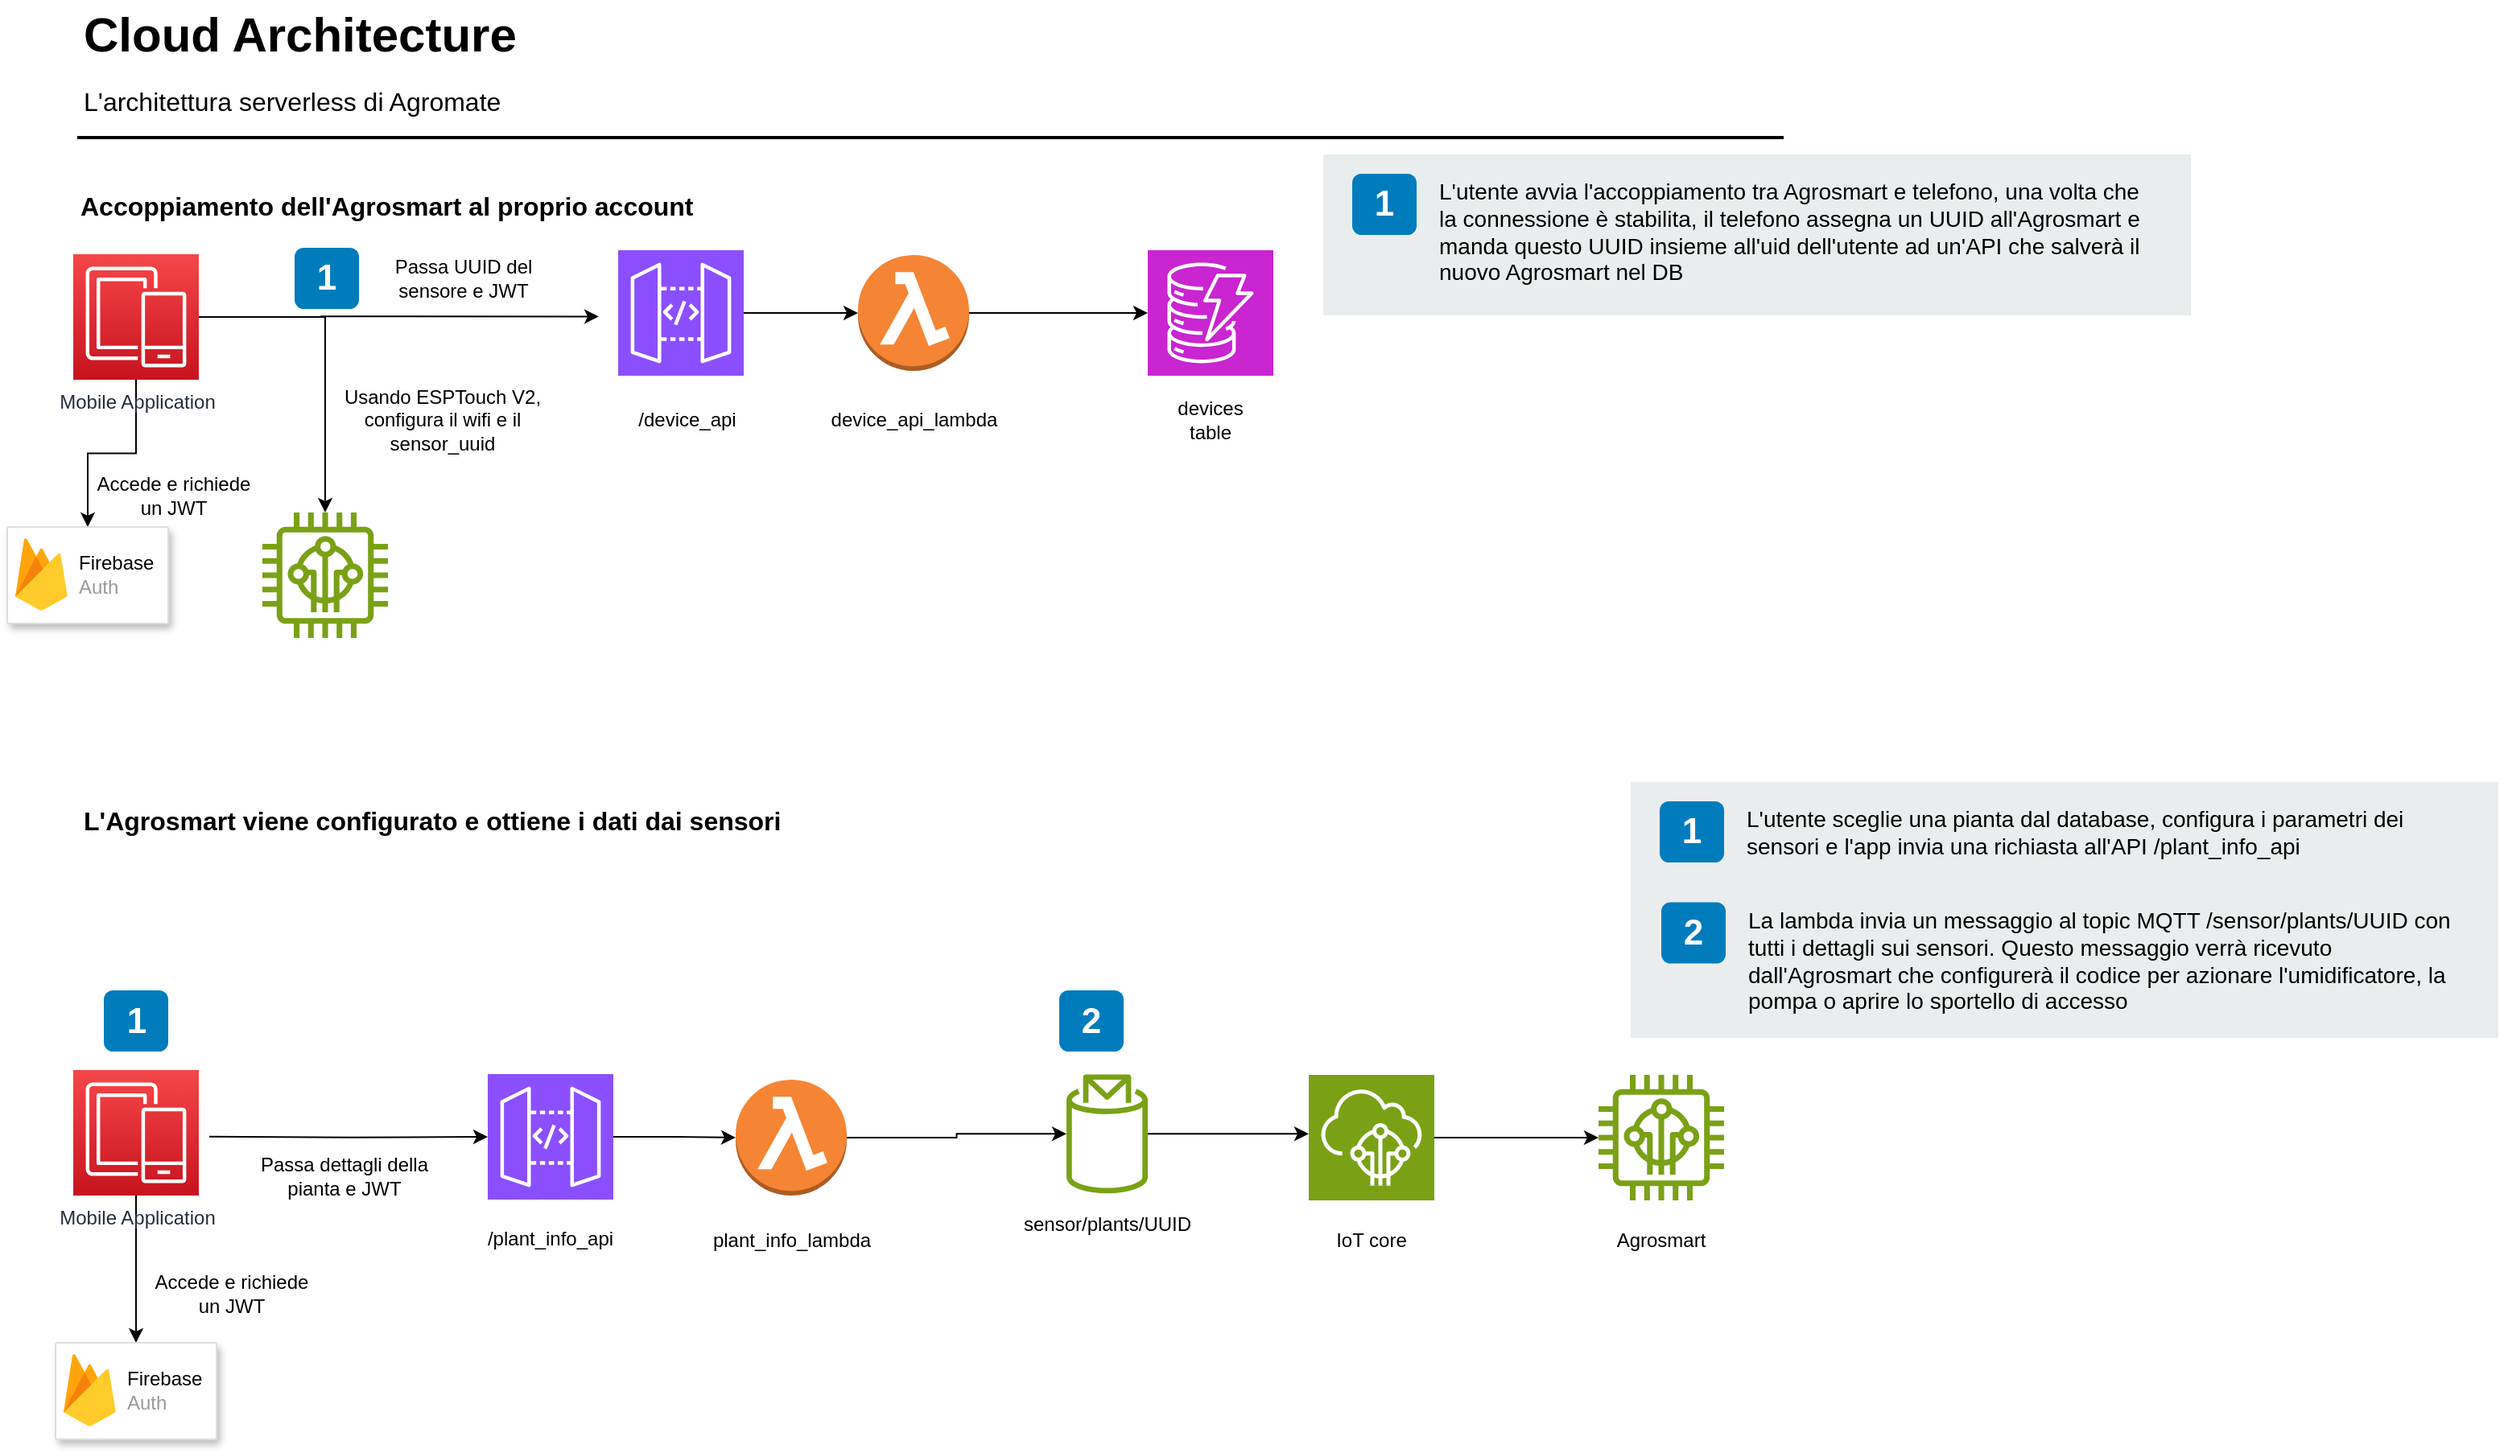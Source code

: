 <mxfile version="21.7.5" type="github">
  <diagram id="Ht1M8jgEwFfnCIfOTk4-" name="Page-1">
    <mxGraphModel dx="1150" dy="648" grid="1" gridSize="10" guides="1" tooltips="1" connect="1" arrows="1" fold="1" page="1" pageScale="1" pageWidth="1169" pageHeight="827" math="0" shadow="0">
      <root>
        <mxCell id="0" />
        <mxCell id="1" parent="0" />
        <mxCell id="-QjtrjUzRDEMRZ5MF8oH-9" value="1" style="rounded=1;whiteSpace=wrap;html=1;fillColor=#007CBD;strokeColor=none;fontColor=#FFFFFF;fontStyle=1;fontSize=22;" parent="1" vertex="1">
          <mxGeometry x="71.5" y="679.5" width="40" height="38" as="geometry" />
        </mxCell>
        <mxCell id="1DUO-ZfJQV2c34KI3G3T-34" value="" style="edgeStyle=orthogonalEdgeStyle;rounded=0;orthogonalLoop=1;jettySize=auto;html=1;" edge="1" parent="1" source="-QjtrjUzRDEMRZ5MF8oH-26" target="1DUO-ZfJQV2c34KI3G3T-30">
          <mxGeometry relative="1" as="geometry" />
        </mxCell>
        <mxCell id="-QjtrjUzRDEMRZ5MF8oH-26" value="Mobile Application" style="outlineConnect=0;fontColor=#232F3E;gradientColor=#F54749;gradientDirection=north;fillColor=#C7131F;strokeColor=#ffffff;dashed=0;verticalLabelPosition=bottom;verticalAlign=top;align=center;html=1;fontSize=12;fontStyle=0;aspect=fixed;shape=mxgraph.aws4.resourceIcon;resIcon=mxgraph.aws4.mobile;" parent="1" vertex="1">
          <mxGeometry x="52.5" y="729" width="78" height="78" as="geometry" />
        </mxCell>
        <mxCell id="-QjtrjUzRDEMRZ5MF8oH-27" value="2" style="rounded=1;whiteSpace=wrap;html=1;fillColor=#007CBD;strokeColor=none;fontColor=#FFFFFF;fontStyle=1;fontSize=22;" parent="1" vertex="1">
          <mxGeometry x="665" y="679.5" width="40" height="38" as="geometry" />
        </mxCell>
        <mxCell id="-QjtrjUzRDEMRZ5MF8oH-47" value="Cloud Architecture" style="text;html=1;resizable=0;points=[];autosize=1;align=left;verticalAlign=top;spacingTop=-4;fontSize=30;fontStyle=1" parent="1" vertex="1">
          <mxGeometry x="56.5" y="64.5" width="290" height="40" as="geometry" />
        </mxCell>
        <mxCell id="-QjtrjUzRDEMRZ5MF8oH-48" value="L&#39;architettura serverless di Agromate" style="text;html=1;resizable=0;points=[];autosize=1;align=left;verticalAlign=top;spacingTop=-4;fontSize=16;" parent="1" vertex="1">
          <mxGeometry x="56.5" y="114.5" width="280" height="30" as="geometry" />
        </mxCell>
        <mxCell id="-QjtrjUzRDEMRZ5MF8oH-49" value="&lt;div&gt;L&#39;Agrosmart viene configurato e ottiene i dati dai sensori&lt;/div&gt;" style="text;html=1;resizable=0;points=[];autosize=1;align=left;verticalAlign=top;spacingTop=-4;fontSize=16;fontStyle=1" parent="1" vertex="1">
          <mxGeometry x="56.5" y="561.5" width="450" height="30" as="geometry" />
        </mxCell>
        <mxCell id="SCVMTBWpLvtzJIhz15lM-1" value="" style="line;strokeWidth=2;html=1;fontSize=14;" parent="1" vertex="1">
          <mxGeometry x="55" y="144.5" width="1060" height="10" as="geometry" />
        </mxCell>
        <mxCell id="7OVz4w7n9kzEPWy-4BBC-3" value="" style="rounded=0;whiteSpace=wrap;html=1;fillColor=#EAEDED;fontSize=22;fontColor=#FFFFFF;strokeColor=none;labelBackgroundColor=none;" parent="1" vertex="1">
          <mxGeometry x="1020" y="550" width="539" height="159" as="geometry" />
        </mxCell>
        <mxCell id="7OVz4w7n9kzEPWy-4BBC-4" value="1" style="rounded=1;whiteSpace=wrap;html=1;fillColor=#007CBD;strokeColor=none;fontColor=#FFFFFF;fontStyle=1;fontSize=22;labelBackgroundColor=none;" parent="1" vertex="1">
          <mxGeometry x="1038" y="562" width="40" height="38" as="geometry" />
        </mxCell>
        <mxCell id="7OVz4w7n9kzEPWy-4BBC-5" value="2" style="rounded=1;whiteSpace=wrap;html=1;fillColor=#007CBD;strokeColor=none;fontColor=#FFFFFF;fontStyle=1;fontSize=22;labelBackgroundColor=none;" parent="1" vertex="1">
          <mxGeometry x="1039" y="624.75" width="40" height="38" as="geometry" />
        </mxCell>
        <mxCell id="7OVz4w7n9kzEPWy-4BBC-13" value="L&#39;utente sceglie una pianta dal database, configura i parametri dei sensori e l&#39;app invia una richiasta all&#39;API /plant_info_api" style="text;html=1;align=left;verticalAlign=top;spacingTop=-4;fontSize=14;labelBackgroundColor=none;whiteSpace=wrap;" parent="1" vertex="1">
          <mxGeometry x="1089.5" y="561.5" width="449" height="47.5" as="geometry" />
        </mxCell>
        <mxCell id="7OVz4w7n9kzEPWy-4BBC-14" value="La lambda invia un messaggio al topic MQTT /sensor/plants/UUID con tutti i dettagli sui sensori. Questo messaggio verrà ricevuto dall&#39;Agrosmart che configurerà il codice per azionare l&#39;umidificatore, la pompa o aprire lo sportello di accesso" style="text;html=1;align=left;verticalAlign=top;spacingTop=-4;fontSize=14;labelBackgroundColor=none;whiteSpace=wrap;" parent="1" vertex="1">
          <mxGeometry x="1091" y="625.25" width="450" height="73.75" as="geometry" />
        </mxCell>
        <mxCell id="1DUO-ZfJQV2c34KI3G3T-9" value="" style="edgeStyle=orthogonalEdgeStyle;rounded=0;orthogonalLoop=1;jettySize=auto;html=1;" edge="1" parent="1" target="1DUO-ZfJQV2c34KI3G3T-8">
          <mxGeometry relative="1" as="geometry">
            <mxPoint x="137" y="770.412" as="sourcePoint" />
          </mxGeometry>
        </mxCell>
        <mxCell id="1DUO-ZfJQV2c34KI3G3T-11" value="" style="edgeStyle=orthogonalEdgeStyle;rounded=0;orthogonalLoop=1;jettySize=auto;html=1;" edge="1" parent="1" source="1DUO-ZfJQV2c34KI3G3T-8" target="1DUO-ZfJQV2c34KI3G3T-10">
          <mxGeometry relative="1" as="geometry" />
        </mxCell>
        <mxCell id="1DUO-ZfJQV2c34KI3G3T-8" value="" style="sketch=0;points=[[0,0,0],[0.25,0,0],[0.5,0,0],[0.75,0,0],[1,0,0],[0,1,0],[0.25,1,0],[0.5,1,0],[0.75,1,0],[1,1,0],[0,0.25,0],[0,0.5,0],[0,0.75,0],[1,0.25,0],[1,0.5,0],[1,0.75,0]];outlineConnect=0;fontColor=#232F3E;fillColor=#8C4FFF;strokeColor=#ffffff;dashed=0;verticalLabelPosition=bottom;verticalAlign=top;align=center;html=1;fontSize=12;fontStyle=0;aspect=fixed;shape=mxgraph.aws4.resourceIcon;resIcon=mxgraph.aws4.api_gateway;" vertex="1" parent="1">
          <mxGeometry x="310" y="731.5" width="78" height="78" as="geometry" />
        </mxCell>
        <mxCell id="1DUO-ZfJQV2c34KI3G3T-13" value="" style="edgeStyle=orthogonalEdgeStyle;rounded=0;orthogonalLoop=1;jettySize=auto;html=1;" edge="1" parent="1" source="1DUO-ZfJQV2c34KI3G3T-10" target="1DUO-ZfJQV2c34KI3G3T-12">
          <mxGeometry relative="1" as="geometry" />
        </mxCell>
        <mxCell id="1DUO-ZfJQV2c34KI3G3T-10" value="" style="outlineConnect=0;dashed=0;verticalLabelPosition=bottom;verticalAlign=top;align=center;html=1;shape=mxgraph.aws3.lambda_function;fillColor=#F58534;gradientColor=none;" vertex="1" parent="1">
          <mxGeometry x="464" y="735" width="69" height="72" as="geometry" />
        </mxCell>
        <mxCell id="1DUO-ZfJQV2c34KI3G3T-25" value="" style="edgeStyle=orthogonalEdgeStyle;rounded=0;orthogonalLoop=1;jettySize=auto;html=1;" edge="1" parent="1" source="1DUO-ZfJQV2c34KI3G3T-12" target="1DUO-ZfJQV2c34KI3G3T-16">
          <mxGeometry relative="1" as="geometry">
            <Array as="points">
              <mxPoint x="800" y="769" />
              <mxPoint x="800" y="769" />
            </Array>
          </mxGeometry>
        </mxCell>
        <mxCell id="1DUO-ZfJQV2c34KI3G3T-12" value="" style="sketch=0;outlineConnect=0;fontColor=#232F3E;gradientColor=none;fillColor=#7AA116;strokeColor=none;dashed=0;verticalLabelPosition=bottom;verticalAlign=top;align=center;html=1;fontSize=12;fontStyle=0;aspect=fixed;pointerEvents=1;shape=mxgraph.aws4.topic_2;" vertex="1" parent="1">
          <mxGeometry x="669.5" y="731.5" width="50.5" height="74.32" as="geometry" />
        </mxCell>
        <mxCell id="1DUO-ZfJQV2c34KI3G3T-18" value="" style="edgeStyle=orthogonalEdgeStyle;rounded=0;orthogonalLoop=1;jettySize=auto;html=1;" edge="1" parent="1" source="1DUO-ZfJQV2c34KI3G3T-16" target="1DUO-ZfJQV2c34KI3G3T-17">
          <mxGeometry relative="1" as="geometry" />
        </mxCell>
        <mxCell id="1DUO-ZfJQV2c34KI3G3T-16" value="" style="sketch=0;points=[[0,0,0],[0.25,0,0],[0.5,0,0],[0.75,0,0],[1,0,0],[0,1,0],[0.25,1,0],[0.5,1,0],[0.75,1,0],[1,1,0],[0,0.25,0],[0,0.5,0],[0,0.75,0],[1,0.25,0],[1,0.5,0],[1,0.75,0]];outlineConnect=0;fontColor=#232F3E;fillColor=#7AA116;strokeColor=#ffffff;dashed=0;verticalLabelPosition=bottom;verticalAlign=top;align=center;html=1;fontSize=12;fontStyle=0;aspect=fixed;shape=mxgraph.aws4.resourceIcon;resIcon=mxgraph.aws4.iot_core;" vertex="1" parent="1">
          <mxGeometry x="820" y="732" width="78" height="78" as="geometry" />
        </mxCell>
        <mxCell id="1DUO-ZfJQV2c34KI3G3T-17" value="" style="sketch=0;outlineConnect=0;fontColor=#232F3E;gradientColor=none;fillColor=#7AA116;strokeColor=none;dashed=0;verticalLabelPosition=bottom;verticalAlign=top;align=center;html=1;fontSize=12;fontStyle=0;aspect=fixed;pointerEvents=1;shape=mxgraph.aws4.iot_thing_freertos_device;" vertex="1" parent="1">
          <mxGeometry x="1000" y="732" width="78" height="78" as="geometry" />
        </mxCell>
        <mxCell id="1DUO-ZfJQV2c34KI3G3T-19" value="/plant_info_api" style="text;html=1;strokeColor=none;fillColor=none;align=center;verticalAlign=middle;whiteSpace=wrap;rounded=0;" vertex="1" parent="1">
          <mxGeometry x="319" y="819" width="60" height="30" as="geometry" />
        </mxCell>
        <mxCell id="1DUO-ZfJQV2c34KI3G3T-20" value="plant_info_lambda" style="text;html=1;strokeColor=none;fillColor=none;align=center;verticalAlign=middle;whiteSpace=wrap;rounded=0;" vertex="1" parent="1">
          <mxGeometry x="469" y="820" width="60" height="30" as="geometry" />
        </mxCell>
        <mxCell id="1DUO-ZfJQV2c34KI3G3T-21" value="sensor/plants/UUID" style="text;html=1;strokeColor=none;fillColor=none;align=center;verticalAlign=middle;whiteSpace=wrap;rounded=0;" vertex="1" parent="1">
          <mxGeometry x="665" y="810" width="60" height="30" as="geometry" />
        </mxCell>
        <mxCell id="1DUO-ZfJQV2c34KI3G3T-22" value="Agrosmart" style="text;html=1;strokeColor=none;fillColor=none;align=center;verticalAlign=middle;whiteSpace=wrap;rounded=0;" vertex="1" parent="1">
          <mxGeometry x="1009" y="820" width="60" height="30" as="geometry" />
        </mxCell>
        <mxCell id="1DUO-ZfJQV2c34KI3G3T-23" value="IoT core" style="text;html=1;strokeColor=none;fillColor=none;align=center;verticalAlign=middle;whiteSpace=wrap;rounded=0;" vertex="1" parent="1">
          <mxGeometry x="829" y="820" width="60" height="30" as="geometry" />
        </mxCell>
        <mxCell id="1DUO-ZfJQV2c34KI3G3T-28" value="Accoppiamento dell&#39;Agrosmart al proprio account" style="text;html=1;resizable=0;points=[];autosize=1;align=left;verticalAlign=top;spacingTop=-4;fontSize=16;fontStyle=1" vertex="1" parent="1">
          <mxGeometry x="55" y="180" width="400" height="30" as="geometry" />
        </mxCell>
        <mxCell id="1DUO-ZfJQV2c34KI3G3T-29" value="Passa dettagli della pianta e JWT" style="text;html=1;strokeColor=none;fillColor=none;align=center;verticalAlign=middle;whiteSpace=wrap;rounded=0;" vertex="1" parent="1">
          <mxGeometry x="156" y="780" width="130" height="30" as="geometry" />
        </mxCell>
        <mxCell id="1DUO-ZfJQV2c34KI3G3T-30" value="" style="strokeColor=#dddddd;shadow=1;strokeWidth=1;rounded=1;absoluteArcSize=1;arcSize=2;" vertex="1" parent="1">
          <mxGeometry x="41.5" y="898.5" width="100" height="60" as="geometry" />
        </mxCell>
        <mxCell id="1DUO-ZfJQV2c34KI3G3T-31" value="&lt;div&gt;&lt;font color=&quot;#000000&quot;&gt;Firebase&lt;/font&gt;&lt;br&gt;&lt;/div&gt;&lt;div&gt;Auth&lt;/div&gt;" style="sketch=0;dashed=0;connectable=0;html=1;fillColor=#5184F3;strokeColor=none;shape=mxgraph.gcp2.firebase;part=1;labelPosition=right;verticalLabelPosition=middle;align=left;verticalAlign=middle;spacingLeft=5;fontColor=#999999;fontSize=12;" vertex="1" parent="1DUO-ZfJQV2c34KI3G3T-30">
          <mxGeometry width="32.4" height="45" relative="1" as="geometry">
            <mxPoint x="5" y="7" as="offset" />
          </mxGeometry>
        </mxCell>
        <mxCell id="1DUO-ZfJQV2c34KI3G3T-35" value="Accede e richiede un JWT" style="text;html=1;strokeColor=none;fillColor=none;align=center;verticalAlign=middle;whiteSpace=wrap;rounded=0;" vertex="1" parent="1">
          <mxGeometry x="96" y="849" width="110" height="38.5" as="geometry" />
        </mxCell>
        <mxCell id="1DUO-ZfJQV2c34KI3G3T-36" value="1" style="rounded=1;whiteSpace=wrap;html=1;fillColor=#007CBD;strokeColor=none;fontColor=#FFFFFF;fontStyle=1;fontSize=22;" vertex="1" parent="1">
          <mxGeometry x="190" y="218" width="40" height="38" as="geometry" />
        </mxCell>
        <mxCell id="1DUO-ZfJQV2c34KI3G3T-37" value="" style="edgeStyle=orthogonalEdgeStyle;rounded=0;orthogonalLoop=1;jettySize=auto;html=1;" edge="1" parent="1" source="1DUO-ZfJQV2c34KI3G3T-38" target="1DUO-ZfJQV2c34KI3G3T-46">
          <mxGeometry relative="1" as="geometry" />
        </mxCell>
        <mxCell id="1DUO-ZfJQV2c34KI3G3T-52" value="" style="edgeStyle=orthogonalEdgeStyle;rounded=0;orthogonalLoop=1;jettySize=auto;html=1;" edge="1" parent="1" source="1DUO-ZfJQV2c34KI3G3T-38" target="1DUO-ZfJQV2c34KI3G3T-49">
          <mxGeometry relative="1" as="geometry" />
        </mxCell>
        <mxCell id="1DUO-ZfJQV2c34KI3G3T-38" value="Mobile Application" style="outlineConnect=0;fontColor=#232F3E;gradientColor=#F54749;gradientDirection=north;fillColor=#C7131F;strokeColor=#ffffff;dashed=0;verticalLabelPosition=bottom;verticalAlign=top;align=center;html=1;fontSize=12;fontStyle=0;aspect=fixed;shape=mxgraph.aws4.resourceIcon;resIcon=mxgraph.aws4.mobile;" vertex="1" parent="1">
          <mxGeometry x="52.5" y="222" width="78" height="78" as="geometry" />
        </mxCell>
        <mxCell id="1DUO-ZfJQV2c34KI3G3T-39" value="" style="edgeStyle=orthogonalEdgeStyle;rounded=0;orthogonalLoop=1;jettySize=auto;html=1;" edge="1" parent="1">
          <mxGeometry relative="1" as="geometry">
            <mxPoint x="206" y="260.652" as="sourcePoint" />
            <mxPoint x="379" y="260.706" as="targetPoint" />
          </mxGeometry>
        </mxCell>
        <mxCell id="1DUO-ZfJQV2c34KI3G3T-40" value="" style="edgeStyle=orthogonalEdgeStyle;rounded=0;orthogonalLoop=1;jettySize=auto;html=1;" edge="1" parent="1" source="1DUO-ZfJQV2c34KI3G3T-41" target="1DUO-ZfJQV2c34KI3G3T-42">
          <mxGeometry relative="1" as="geometry" />
        </mxCell>
        <mxCell id="1DUO-ZfJQV2c34KI3G3T-41" value="" style="sketch=0;points=[[0,0,0],[0.25,0,0],[0.5,0,0],[0.75,0,0],[1,0,0],[0,1,0],[0.25,1,0],[0.5,1,0],[0.75,1,0],[1,1,0],[0,0.25,0],[0,0.5,0],[0,0.75,0],[1,0.25,0],[1,0.5,0],[1,0.75,0]];outlineConnect=0;fontColor=#232F3E;fillColor=#8C4FFF;strokeColor=#ffffff;dashed=0;verticalLabelPosition=bottom;verticalAlign=top;align=center;html=1;fontSize=12;fontStyle=0;aspect=fixed;shape=mxgraph.aws4.resourceIcon;resIcon=mxgraph.aws4.api_gateway;" vertex="1" parent="1">
          <mxGeometry x="391" y="219.5" width="78" height="78" as="geometry" />
        </mxCell>
        <mxCell id="1DUO-ZfJQV2c34KI3G3T-60" value="" style="edgeStyle=orthogonalEdgeStyle;rounded=0;orthogonalLoop=1;jettySize=auto;html=1;" edge="1" parent="1" source="1DUO-ZfJQV2c34KI3G3T-42" target="1DUO-ZfJQV2c34KI3G3T-59">
          <mxGeometry relative="1" as="geometry" />
        </mxCell>
        <mxCell id="1DUO-ZfJQV2c34KI3G3T-42" value="" style="outlineConnect=0;dashed=0;verticalLabelPosition=bottom;verticalAlign=top;align=center;html=1;shape=mxgraph.aws3.lambda_function;fillColor=#F58534;gradientColor=none;" vertex="1" parent="1">
          <mxGeometry x="540" y="222.5" width="69" height="72" as="geometry" />
        </mxCell>
        <mxCell id="1DUO-ZfJQV2c34KI3G3T-43" value="/device_api" style="text;html=1;strokeColor=none;fillColor=none;align=center;verticalAlign=middle;whiteSpace=wrap;rounded=0;" vertex="1" parent="1">
          <mxGeometry x="404" y="310" width="60" height="30" as="geometry" />
        </mxCell>
        <mxCell id="1DUO-ZfJQV2c34KI3G3T-44" value="&lt;div&gt;device_api_lambda&lt;/div&gt;" style="text;html=1;strokeColor=none;fillColor=none;align=center;verticalAlign=middle;whiteSpace=wrap;rounded=0;" vertex="1" parent="1">
          <mxGeometry x="544.5" y="310" width="60" height="30" as="geometry" />
        </mxCell>
        <mxCell id="1DUO-ZfJQV2c34KI3G3T-45" value="Passa UUID del sensore e JWT" style="text;html=1;strokeColor=none;fillColor=none;align=center;verticalAlign=middle;whiteSpace=wrap;rounded=0;" vertex="1" parent="1">
          <mxGeometry x="230" y="222" width="130" height="30" as="geometry" />
        </mxCell>
        <mxCell id="1DUO-ZfJQV2c34KI3G3T-46" value="" style="strokeColor=#dddddd;shadow=1;strokeWidth=1;rounded=1;absoluteArcSize=1;arcSize=2;" vertex="1" parent="1">
          <mxGeometry x="11.5" y="391.5" width="100" height="60" as="geometry" />
        </mxCell>
        <mxCell id="1DUO-ZfJQV2c34KI3G3T-47" value="&lt;div&gt;&lt;font color=&quot;#000000&quot;&gt;Firebase&lt;/font&gt;&lt;br&gt;&lt;/div&gt;&lt;div&gt;Auth&lt;/div&gt;" style="sketch=0;dashed=0;connectable=0;html=1;fillColor=#5184F3;strokeColor=none;shape=mxgraph.gcp2.firebase;part=1;labelPosition=right;verticalLabelPosition=middle;align=left;verticalAlign=middle;spacingLeft=5;fontColor=#999999;fontSize=12;" vertex="1" parent="1DUO-ZfJQV2c34KI3G3T-46">
          <mxGeometry width="32.4" height="45" relative="1" as="geometry">
            <mxPoint x="5" y="7" as="offset" />
          </mxGeometry>
        </mxCell>
        <mxCell id="1DUO-ZfJQV2c34KI3G3T-48" value="Accede e richiede un JWT" style="text;html=1;strokeColor=none;fillColor=none;align=center;verticalAlign=middle;whiteSpace=wrap;rounded=0;" vertex="1" parent="1">
          <mxGeometry x="60" y="353" width="110" height="38.5" as="geometry" />
        </mxCell>
        <mxCell id="1DUO-ZfJQV2c34KI3G3T-49" value="" style="sketch=0;outlineConnect=0;fontColor=#232F3E;gradientColor=none;fillColor=#7AA116;strokeColor=none;dashed=0;verticalLabelPosition=bottom;verticalAlign=top;align=center;html=1;fontSize=12;fontStyle=0;aspect=fixed;pointerEvents=1;shape=mxgraph.aws4.iot_thing_freertos_device;" vertex="1" parent="1">
          <mxGeometry x="170" y="382.5" width="78" height="78" as="geometry" />
        </mxCell>
        <mxCell id="1DUO-ZfJQV2c34KI3G3T-53" value="Usando ESPTouch V2, configura il wifi e il sensor_uuid" style="text;html=1;strokeColor=none;fillColor=none;align=center;verticalAlign=middle;whiteSpace=wrap;rounded=0;" vertex="1" parent="1">
          <mxGeometry x="216.5" y="300.5" width="130" height="49" as="geometry" />
        </mxCell>
        <mxCell id="1DUO-ZfJQV2c34KI3G3T-54" value="" style="rounded=0;whiteSpace=wrap;html=1;fillColor=#EAEDED;fontSize=22;fontColor=#FFFFFF;strokeColor=none;labelBackgroundColor=none;" vertex="1" parent="1">
          <mxGeometry x="829" y="160" width="539" height="100" as="geometry" />
        </mxCell>
        <mxCell id="1DUO-ZfJQV2c34KI3G3T-55" value="1" style="rounded=1;whiteSpace=wrap;html=1;fillColor=#007CBD;strokeColor=none;fontColor=#FFFFFF;fontStyle=1;fontSize=22;labelBackgroundColor=none;" vertex="1" parent="1">
          <mxGeometry x="847" y="172" width="40" height="38" as="geometry" />
        </mxCell>
        <mxCell id="1DUO-ZfJQV2c34KI3G3T-57" value="L&#39;utente avvia l&#39;accoppiamento tra Agrosmart e telefono, una volta che la connessione è stabilita, il telefono assegna un UUID all&#39;Agrosmart e manda questo UUID insieme all&#39;uid dell&#39;utente ad un&#39;API che salverà il nuovo Agrosmart nel DB" style="text;html=1;align=left;verticalAlign=top;spacingTop=-4;fontSize=14;labelBackgroundColor=none;whiteSpace=wrap;" vertex="1" parent="1">
          <mxGeometry x="898.5" y="171.5" width="449" height="78.5" as="geometry" />
        </mxCell>
        <mxCell id="1DUO-ZfJQV2c34KI3G3T-59" value="" style="sketch=0;points=[[0,0,0],[0.25,0,0],[0.5,0,0],[0.75,0,0],[1,0,0],[0,1,0],[0.25,1,0],[0.5,1,0],[0.75,1,0],[1,1,0],[0,0.25,0],[0,0.5,0],[0,0.75,0],[1,0.25,0],[1,0.5,0],[1,0.75,0]];outlineConnect=0;fontColor=#232F3E;fillColor=#C925D1;strokeColor=#ffffff;dashed=0;verticalLabelPosition=bottom;verticalAlign=top;align=center;html=1;fontSize=12;fontStyle=0;aspect=fixed;shape=mxgraph.aws4.resourceIcon;resIcon=mxgraph.aws4.dynamodb;" vertex="1" parent="1">
          <mxGeometry x="720" y="219.5" width="78" height="78" as="geometry" />
        </mxCell>
        <mxCell id="1DUO-ZfJQV2c34KI3G3T-61" value="devices table" style="text;html=1;strokeColor=none;fillColor=none;align=center;verticalAlign=middle;whiteSpace=wrap;rounded=0;" vertex="1" parent="1">
          <mxGeometry x="729" y="310" width="60" height="30" as="geometry" />
        </mxCell>
      </root>
    </mxGraphModel>
  </diagram>
</mxfile>
